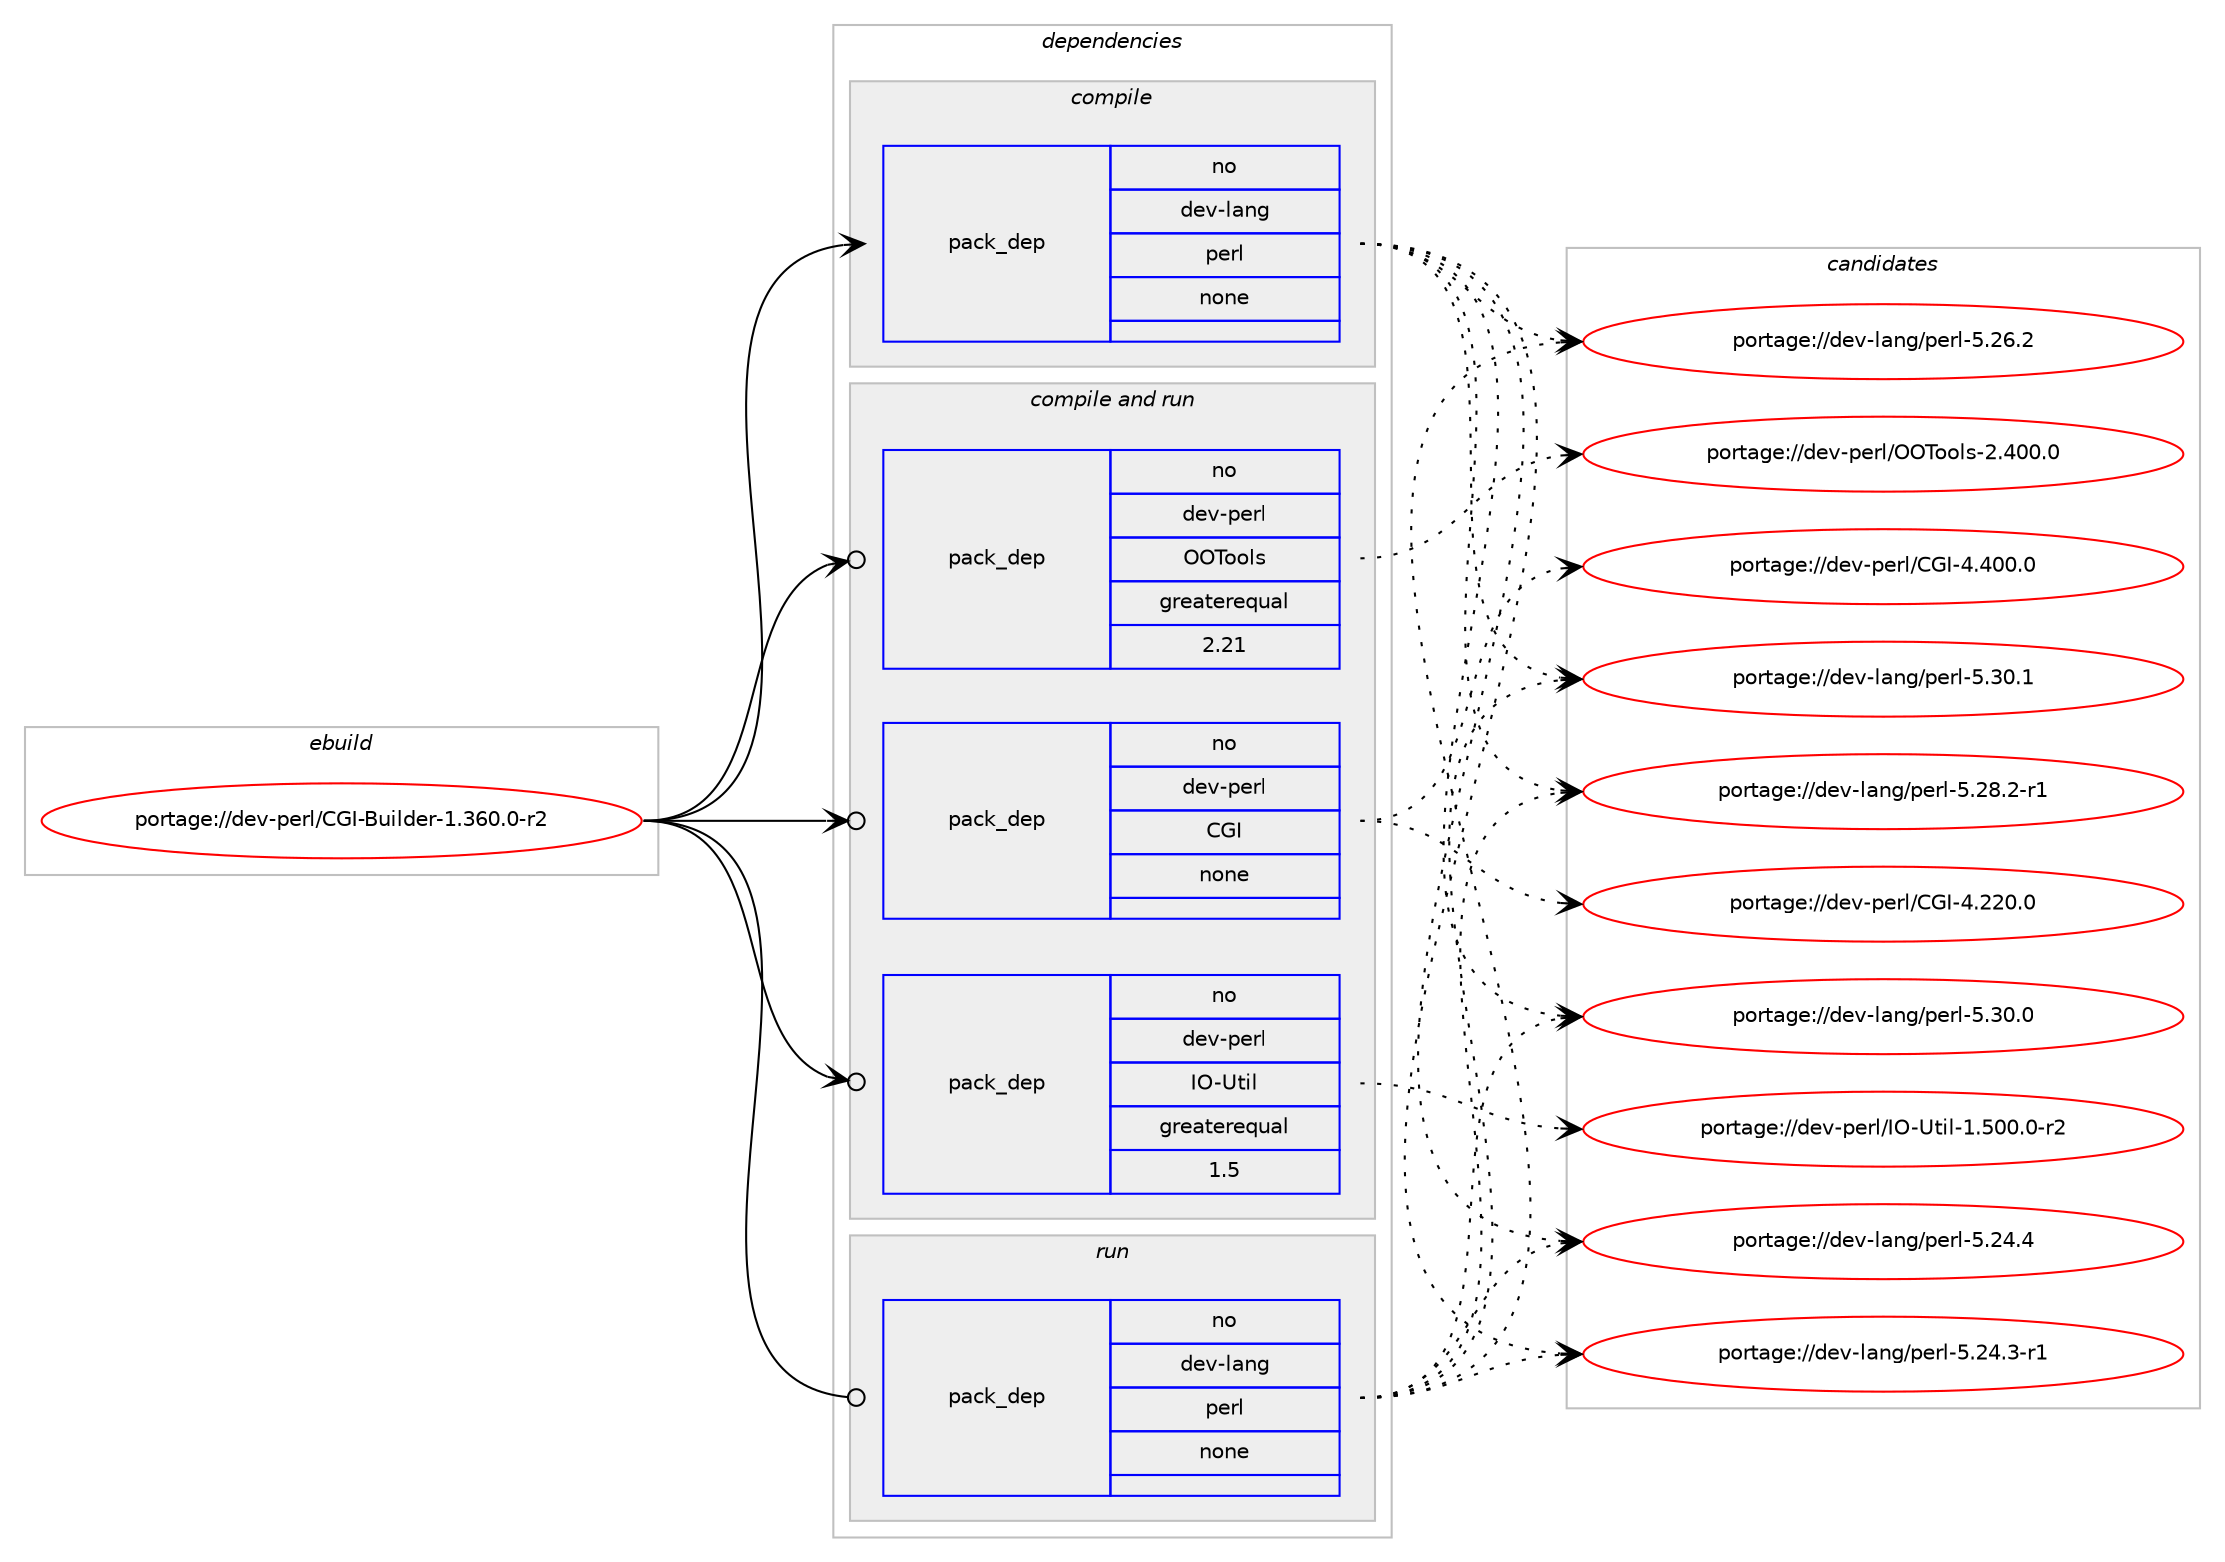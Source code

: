 digraph prolog {

# *************
# Graph options
# *************

newrank=true;
concentrate=true;
compound=true;
graph [rankdir=LR,fontname=Helvetica,fontsize=10,ranksep=1.5];#, ranksep=2.5, nodesep=0.2];
edge  [arrowhead=vee];
node  [fontname=Helvetica,fontsize=10];

# **********
# The ebuild
# **********

subgraph cluster_leftcol {
color=gray;
rank=same;
label=<<i>ebuild</i>>;
id [label="portage://dev-perl/CGI-Builder-1.360.0-r2", color=red, width=4, href="../dev-perl/CGI-Builder-1.360.0-r2.svg"];
}

# ****************
# The dependencies
# ****************

subgraph cluster_midcol {
color=gray;
label=<<i>dependencies</i>>;
subgraph cluster_compile {
fillcolor="#eeeeee";
style=filled;
label=<<i>compile</i>>;
subgraph pack83476 {
dependency109243 [label=<<TABLE BORDER="0" CELLBORDER="1" CELLSPACING="0" CELLPADDING="4" WIDTH="220"><TR><TD ROWSPAN="6" CELLPADDING="30">pack_dep</TD></TR><TR><TD WIDTH="110">no</TD></TR><TR><TD>dev-lang</TD></TR><TR><TD>perl</TD></TR><TR><TD>none</TD></TR><TR><TD></TD></TR></TABLE>>, shape=none, color=blue];
}
id:e -> dependency109243:w [weight=20,style="solid",arrowhead="vee"];
}
subgraph cluster_compileandrun {
fillcolor="#eeeeee";
style=filled;
label=<<i>compile and run</i>>;
subgraph pack83477 {
dependency109244 [label=<<TABLE BORDER="0" CELLBORDER="1" CELLSPACING="0" CELLPADDING="4" WIDTH="220"><TR><TD ROWSPAN="6" CELLPADDING="30">pack_dep</TD></TR><TR><TD WIDTH="110">no</TD></TR><TR><TD>dev-perl</TD></TR><TR><TD>CGI</TD></TR><TR><TD>none</TD></TR><TR><TD></TD></TR></TABLE>>, shape=none, color=blue];
}
id:e -> dependency109244:w [weight=20,style="solid",arrowhead="odotvee"];
subgraph pack83478 {
dependency109245 [label=<<TABLE BORDER="0" CELLBORDER="1" CELLSPACING="0" CELLPADDING="4" WIDTH="220"><TR><TD ROWSPAN="6" CELLPADDING="30">pack_dep</TD></TR><TR><TD WIDTH="110">no</TD></TR><TR><TD>dev-perl</TD></TR><TR><TD>IO-Util</TD></TR><TR><TD>greaterequal</TD></TR><TR><TD>1.5</TD></TR></TABLE>>, shape=none, color=blue];
}
id:e -> dependency109245:w [weight=20,style="solid",arrowhead="odotvee"];
subgraph pack83479 {
dependency109246 [label=<<TABLE BORDER="0" CELLBORDER="1" CELLSPACING="0" CELLPADDING="4" WIDTH="220"><TR><TD ROWSPAN="6" CELLPADDING="30">pack_dep</TD></TR><TR><TD WIDTH="110">no</TD></TR><TR><TD>dev-perl</TD></TR><TR><TD>OOTools</TD></TR><TR><TD>greaterequal</TD></TR><TR><TD>2.21</TD></TR></TABLE>>, shape=none, color=blue];
}
id:e -> dependency109246:w [weight=20,style="solid",arrowhead="odotvee"];
}
subgraph cluster_run {
fillcolor="#eeeeee";
style=filled;
label=<<i>run</i>>;
subgraph pack83480 {
dependency109247 [label=<<TABLE BORDER="0" CELLBORDER="1" CELLSPACING="0" CELLPADDING="4" WIDTH="220"><TR><TD ROWSPAN="6" CELLPADDING="30">pack_dep</TD></TR><TR><TD WIDTH="110">no</TD></TR><TR><TD>dev-lang</TD></TR><TR><TD>perl</TD></TR><TR><TD>none</TD></TR><TR><TD></TD></TR></TABLE>>, shape=none, color=blue];
}
id:e -> dependency109247:w [weight=20,style="solid",arrowhead="odot"];
}
}

# **************
# The candidates
# **************

subgraph cluster_choices {
rank=same;
color=gray;
label=<<i>candidates</i>>;

subgraph choice83476 {
color=black;
nodesep=1;
choiceportage100101118451089711010347112101114108455346505246514511449 [label="portage://dev-lang/perl-5.24.3-r1", color=red, width=4,href="../dev-lang/perl-5.24.3-r1.svg"];
choiceportage10010111845108971101034711210111410845534650524652 [label="portage://dev-lang/perl-5.24.4", color=red, width=4,href="../dev-lang/perl-5.24.4.svg"];
choiceportage10010111845108971101034711210111410845534650544650 [label="portage://dev-lang/perl-5.26.2", color=red, width=4,href="../dev-lang/perl-5.26.2.svg"];
choiceportage100101118451089711010347112101114108455346505646504511449 [label="portage://dev-lang/perl-5.28.2-r1", color=red, width=4,href="../dev-lang/perl-5.28.2-r1.svg"];
choiceportage10010111845108971101034711210111410845534651484648 [label="portage://dev-lang/perl-5.30.0", color=red, width=4,href="../dev-lang/perl-5.30.0.svg"];
choiceportage10010111845108971101034711210111410845534651484649 [label="portage://dev-lang/perl-5.30.1", color=red, width=4,href="../dev-lang/perl-5.30.1.svg"];
dependency109243:e -> choiceportage100101118451089711010347112101114108455346505246514511449:w [style=dotted,weight="100"];
dependency109243:e -> choiceportage10010111845108971101034711210111410845534650524652:w [style=dotted,weight="100"];
dependency109243:e -> choiceportage10010111845108971101034711210111410845534650544650:w [style=dotted,weight="100"];
dependency109243:e -> choiceportage100101118451089711010347112101114108455346505646504511449:w [style=dotted,weight="100"];
dependency109243:e -> choiceportage10010111845108971101034711210111410845534651484648:w [style=dotted,weight="100"];
dependency109243:e -> choiceportage10010111845108971101034711210111410845534651484649:w [style=dotted,weight="100"];
}
subgraph choice83477 {
color=black;
nodesep=1;
choiceportage10010111845112101114108476771734552465050484648 [label="portage://dev-perl/CGI-4.220.0", color=red, width=4,href="../dev-perl/CGI-4.220.0.svg"];
choiceportage10010111845112101114108476771734552465248484648 [label="portage://dev-perl/CGI-4.400.0", color=red, width=4,href="../dev-perl/CGI-4.400.0.svg"];
dependency109244:e -> choiceportage10010111845112101114108476771734552465050484648:w [style=dotted,weight="100"];
dependency109244:e -> choiceportage10010111845112101114108476771734552465248484648:w [style=dotted,weight="100"];
}
subgraph choice83478 {
color=black;
nodesep=1;
choiceportage10010111845112101114108477379458511610510845494653484846484511450 [label="portage://dev-perl/IO-Util-1.500.0-r2", color=red, width=4,href="../dev-perl/IO-Util-1.500.0-r2.svg"];
dependency109245:e -> choiceportage10010111845112101114108477379458511610510845494653484846484511450:w [style=dotted,weight="100"];
}
subgraph choice83479 {
color=black;
nodesep=1;
choiceportage10010111845112101114108477979841111111081154550465248484648 [label="portage://dev-perl/OOTools-2.400.0", color=red, width=4,href="../dev-perl/OOTools-2.400.0.svg"];
dependency109246:e -> choiceportage10010111845112101114108477979841111111081154550465248484648:w [style=dotted,weight="100"];
}
subgraph choice83480 {
color=black;
nodesep=1;
choiceportage100101118451089711010347112101114108455346505246514511449 [label="portage://dev-lang/perl-5.24.3-r1", color=red, width=4,href="../dev-lang/perl-5.24.3-r1.svg"];
choiceportage10010111845108971101034711210111410845534650524652 [label="portage://dev-lang/perl-5.24.4", color=red, width=4,href="../dev-lang/perl-5.24.4.svg"];
choiceportage10010111845108971101034711210111410845534650544650 [label="portage://dev-lang/perl-5.26.2", color=red, width=4,href="../dev-lang/perl-5.26.2.svg"];
choiceportage100101118451089711010347112101114108455346505646504511449 [label="portage://dev-lang/perl-5.28.2-r1", color=red, width=4,href="../dev-lang/perl-5.28.2-r1.svg"];
choiceportage10010111845108971101034711210111410845534651484648 [label="portage://dev-lang/perl-5.30.0", color=red, width=4,href="../dev-lang/perl-5.30.0.svg"];
choiceportage10010111845108971101034711210111410845534651484649 [label="portage://dev-lang/perl-5.30.1", color=red, width=4,href="../dev-lang/perl-5.30.1.svg"];
dependency109247:e -> choiceportage100101118451089711010347112101114108455346505246514511449:w [style=dotted,weight="100"];
dependency109247:e -> choiceportage10010111845108971101034711210111410845534650524652:w [style=dotted,weight="100"];
dependency109247:e -> choiceportage10010111845108971101034711210111410845534650544650:w [style=dotted,weight="100"];
dependency109247:e -> choiceportage100101118451089711010347112101114108455346505646504511449:w [style=dotted,weight="100"];
dependency109247:e -> choiceportage10010111845108971101034711210111410845534651484648:w [style=dotted,weight="100"];
dependency109247:e -> choiceportage10010111845108971101034711210111410845534651484649:w [style=dotted,weight="100"];
}
}

}
